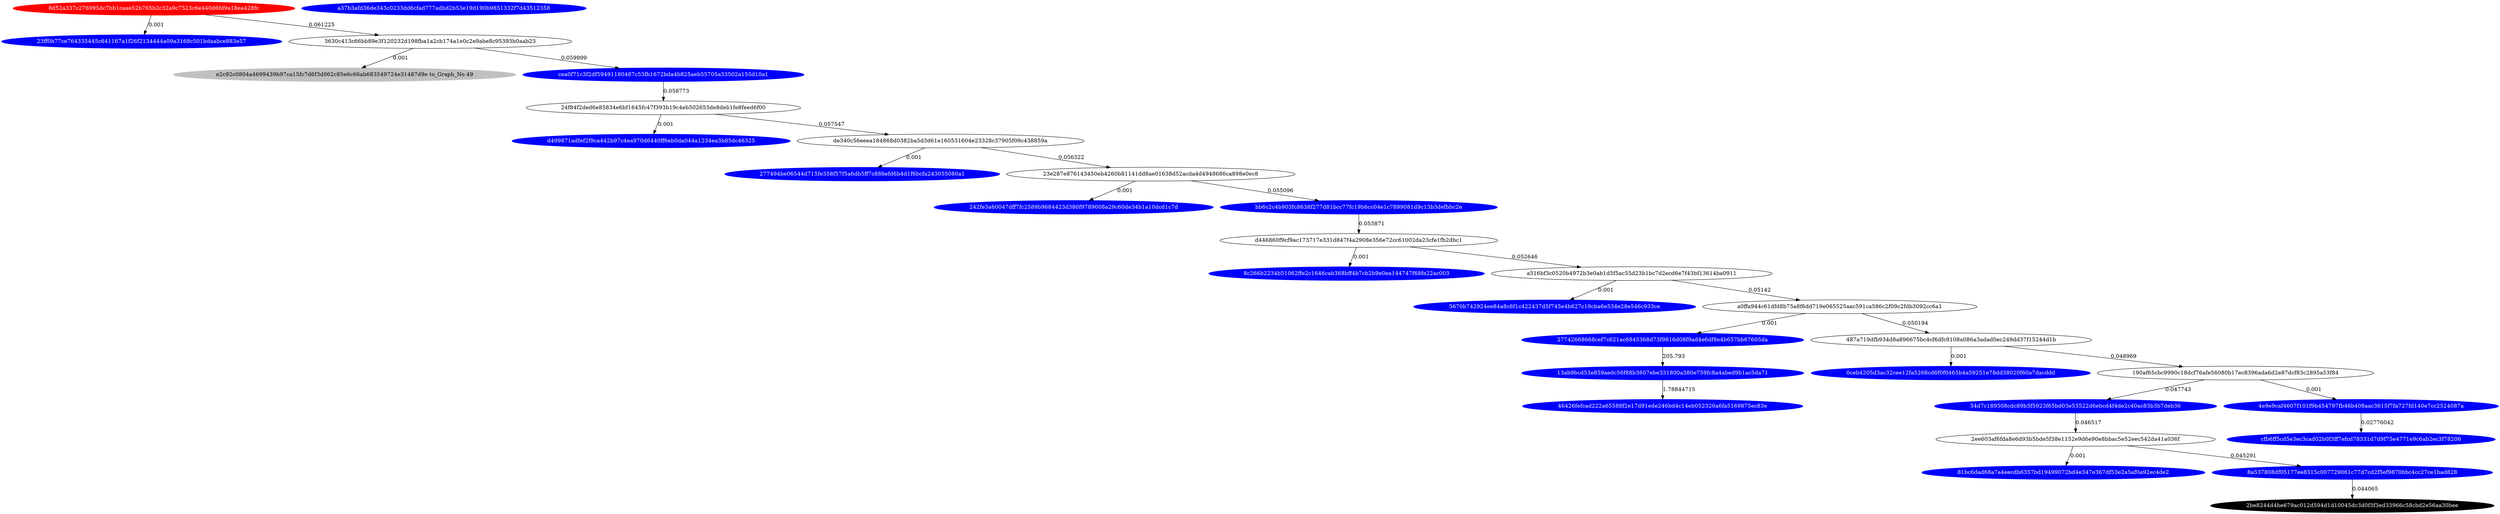 digraph G{rankdir=TB;layout=dot;
"8d52a337c276995dc7bb1caae52b765b2c32a9c7523c6e440d6fd9a18ea428fc" [style="solid,filled",color=red,fontcolor=white];
"a37b3afd36de343c0233dd6cfad777adbd2b53e19d190b9851332f7d43512358" [style="solid,filled",color=blue,fontcolor=white];
"34d7c189508cdc89b3f5923f65bd03e53522d6ebcd4f4de2c40ac83b3b7deb36" [style="solid,filled",color=blue,fontcolor=white];
"81bc6dad68a7a4eecdb6357bd19499072bd4e347e367df53e2a5af0a92ec4de2" [style="solid,filled",color=blue,fontcolor=white];
"2be8244d4be679ac012d594d1d10045dc3d0f3f3ed33966c58cbd2e56aa30bee" [style="solid,filled",color=black,fontcolor=white];
"277494be06544d715fe358f57f5a6db5ff7c886efd6b4d1f6bcfa243055080a1" [style="solid,filled",color=blue,fontcolor=white];
"23ff0b77ce764335445c641167a1f26f2134444a09a3168c501bdaabce883e57" [style="solid,filled",color=blue,fontcolor=white];
"cfb6ff5cd5e3ec3cad02b0f3ff7efcd78331d7d9f75e4771e9c6ab2ec3f78206" [style="solid,filled",color=blue,fontcolor=white];
"242fe3a60047dff7fc2589b9684423d380f9789008a29c60de34b1a10dcd1c7d" [style="solid,filled",color=blue,fontcolor=white];
"bb6c2c4b903fc8638f277d81bcc77fc19b6cc04e1c7899081d9c13b3defbbc2e" [style="solid,filled",color=blue,fontcolor=white];
"d499871adfef2f9ca442b97c4ea970d6440ff6eb0da044a1234ea3b85dc46325" [style="solid,filled",color=blue,fontcolor=white];
"13ab9bcd53e859aedc56f88b3607ebe331800a380e759fc8a4abed9b1ac5da71" [style="solid,filled",color=blue,fontcolor=white];
"4e9e9caf4607f101f9b454797fb46b408aac3615f7fa727fd140e7cc2524087a" [style="solid,filled",color=blue,fontcolor=white];
"5670b742924ee84a8c6f1c422437d5f745e4b627c19cba6e534e28e546c933ce" [style="solid,filled",color=blue,fontcolor=white];
"e2c92c0804a4699439b97ca15fc7d6f3d062c85e6c66ab683549724e31487d9e" [style="solid,filled",color=gray,fontcolor=black,label= "e2c92c0804a4699439b97ca15fc7d6f3d062c85e6c66ab683549724e31487d9e to_Graph_No 49"];
"46426fefcad222a65588f2e17d91ede246bd4c14eb052320a6fa5169875ec83e" [style="solid,filled",color=blue,fontcolor=white];
"8a537808df05177ee8315c007729061c77d7cd2f5ef9870bbc4cc27ce1bad828" [style="solid,filled",color=blue,fontcolor=white];
"cea0f71c3f2df59491180487c53fb1672bda4b825aeb55705a33502a155d10a1" [style="solid,filled",color=blue,fontcolor=white];
"27742668668cef7c621ac6845368d73f9816d08f9ad4e6df8e4b657bb67605da" [style="solid,filled",color=blue,fontcolor=white];
"0ceb4205d3ac32cee12fa5268cd6f0f0465b4a59251e78dd38020f60a7dacddd" [style="solid,filled",color=blue,fontcolor=white];
"8c266b2234b51062ffe2c1646cab368bff4b7cb2b9e0ea144747f68fe22ac003" [style="solid,filled",color=blue,fontcolor=white];
"8d52a337c276995dc7bb1caae52b765b2c32a9c7523c6e440d6fd9a18ea428fc" -> "3630c413c66bb89e3f120232d198fba1a2cb174a1e0c2e9abe8c95393b0aab23" [label=0.061225];
"a516bf3c0520b4972b3e0ab1d5f5ac55d23b1bc7d2ecd6e7f43bf13614ba0911" -> "5670b742924ee84a8c6f1c422437d5f745e4b627c19cba6e534e28e546c933ce" [label=0.001];
"23e287e876143450eb4260b81141dd8ae01638d52acda4d4948686ca898e0ec8" -> "bb6c2c4b903fc8638f277d81bcc77fc19b6cc04e1c7899081d9c13b3defbbc2e" [label=0.055096];
"27742668668cef7c621ac6845368d73f9816d08f9ad4e6df8e4b657bb67605da" -> "13ab9bcd53e859aedc56f88b3607ebe331800a380e759fc8a4abed9b1ac5da71" [label=205.793];
"487a719dfb934d8a896675bc4cf6dfc9108a086a3adad0ec249dd37f15244d1b" -> "0ceb4205d3ac32cee12fa5268cd6f0f0465b4a59251e78dd38020f60a7dacddd" [label=0.001];
"2ee603af6fda8e6d93b5bde5f38e1152e9d6e90e8bbac5e52eec542da41a036f" -> "8a537808df05177ee8315c007729061c77d7cd2f5ef9870bbc4cc27ce1bad828" [label=0.045291];
"8a537808df05177ee8315c007729061c77d7cd2f5ef9870bbc4cc27ce1bad828" -> "2be8244d4be679ac012d594d1d10045dc3d0f3f3ed33966c58cbd2e56aa30bee" [label=0.044065];
"8d52a337c276995dc7bb1caae52b765b2c32a9c7523c6e440d6fd9a18ea428fc" -> "23ff0b77ce764335445c641167a1f26f2134444a09a3168c501bdaabce883e57" [label=0.001];
"a0ffa944c61dfd8b75a8f6dd719e065525aac591ca586c2f09c2fdb3092cc6a1" -> "27742668668cef7c621ac6845368d73f9816d08f9ad4e6df8e4b657bb67605da" [label=0.001];
"13ab9bcd53e859aedc56f88b3607ebe331800a380e759fc8a4abed9b1ac5da71" -> "46426fefcad222a65588f2e17d91ede246bd4c14eb052320a6fa5169875ec83e" [label=1.78844715];
"3630c413c66bb89e3f120232d198fba1a2cb174a1e0c2e9abe8c95393b0aab23" -> "cea0f71c3f2df59491180487c53fb1672bda4b825aeb55705a33502a155d10a1" [label=0.059999];
"de340c56eeea184868d0382ba5d3d61e160531604e23328c37905f09c438859a" -> "277494be06544d715fe358f57f5a6db5ff7c886efd6b4d1f6bcfa243055080a1" [label=0.001];
"2ee603af6fda8e6d93b5bde5f38e1152e9d6e90e8bbac5e52eec542da41a036f" -> "81bc6dad68a7a4eecdb6357bd19499072bd4e347e367df53e2a5af0a92ec4de2" [label=0.001];
"a0ffa944c61dfd8b75a8f6dd719e065525aac591ca586c2f09c2fdb3092cc6a1" -> "487a719dfb934d8a896675bc4cf6dfc9108a086a3adad0ec249dd37f15244d1b" [label=0.050194];
"bb6c2c4b903fc8638f277d81bcc77fc19b6cc04e1c7899081d9c13b3defbbc2e" -> "d446860f9cf9ac173717e331d847f4a2908e356e72cc61002da23cfe1fb2dbc1" [label=0.053871];
"3630c413c66bb89e3f120232d198fba1a2cb174a1e0c2e9abe8c95393b0aab23" -> "e2c92c0804a4699439b97ca15fc7d6f3d062c85e6c66ab683549724e31487d9e" [label=0.001];
"cea0f71c3f2df59491180487c53fb1672bda4b825aeb55705a33502a155d10a1" -> "24f84f2ded6e85834e6bf1645fc47f393b19c4eb502653de8deb1fe8feed6f00" [label=0.058773];
"24f84f2ded6e85834e6bf1645fc47f393b19c4eb502653de8deb1fe8feed6f00" -> "d499871adfef2f9ca442b97c4ea970d6440ff6eb0da044a1234ea3b85dc46325" [label=0.001];
"23e287e876143450eb4260b81141dd8ae01638d52acda4d4948686ca898e0ec8" -> "242fe3a60047dff7fc2589b9684423d380f9789008a29c60de34b1a10dcd1c7d" [label=0.001];
"34d7c189508cdc89b3f5923f65bd03e53522d6ebcd4f4de2c40ac83b3b7deb36" -> "2ee603af6fda8e6d93b5bde5f38e1152e9d6e90e8bbac5e52eec542da41a036f" [label=0.046517];
"4e9e9caf4607f101f9b454797fb46b408aac3615f7fa727fd140e7cc2524087a" -> "cfb6ff5cd5e3ec3cad02b0f3ff7efcd78331d7d9f75e4771e9c6ab2ec3f78206" [label=0.02776042];
"de340c56eeea184868d0382ba5d3d61e160531604e23328c37905f09c438859a" -> "23e287e876143450eb4260b81141dd8ae01638d52acda4d4948686ca898e0ec8" [label=0.056322];
"24f84f2ded6e85834e6bf1645fc47f393b19c4eb502653de8deb1fe8feed6f00" -> "de340c56eeea184868d0382ba5d3d61e160531604e23328c37905f09c438859a" [label=0.057547];
"190af65cbc9990c18dcf76afe56080b17ec8396ada6d2e87dcf83c2895a53f84" -> "4e9e9caf4607f101f9b454797fb46b408aac3615f7fa727fd140e7cc2524087a" [label=0.001];
"487a719dfb934d8a896675bc4cf6dfc9108a086a3adad0ec249dd37f15244d1b" -> "190af65cbc9990c18dcf76afe56080b17ec8396ada6d2e87dcf83c2895a53f84" [label=0.048969];
"190af65cbc9990c18dcf76afe56080b17ec8396ada6d2e87dcf83c2895a53f84" -> "34d7c189508cdc89b3f5923f65bd03e53522d6ebcd4f4de2c40ac83b3b7deb36" [label=0.047743];
"d446860f9cf9ac173717e331d847f4a2908e356e72cc61002da23cfe1fb2dbc1" -> "8c266b2234b51062ffe2c1646cab368bff4b7cb2b9e0ea144747f68fe22ac003" [label=0.001];
"d446860f9cf9ac173717e331d847f4a2908e356e72cc61002da23cfe1fb2dbc1" -> "a516bf3c0520b4972b3e0ab1d5f5ac55d23b1bc7d2ecd6e7f43bf13614ba0911" [label=0.052646];
"a516bf3c0520b4972b3e0ab1d5f5ac55d23b1bc7d2ecd6e7f43bf13614ba0911" -> "a0ffa944c61dfd8b75a8f6dd719e065525aac591ca586c2f09c2fdb3092cc6a1" [label=0.05142];
}